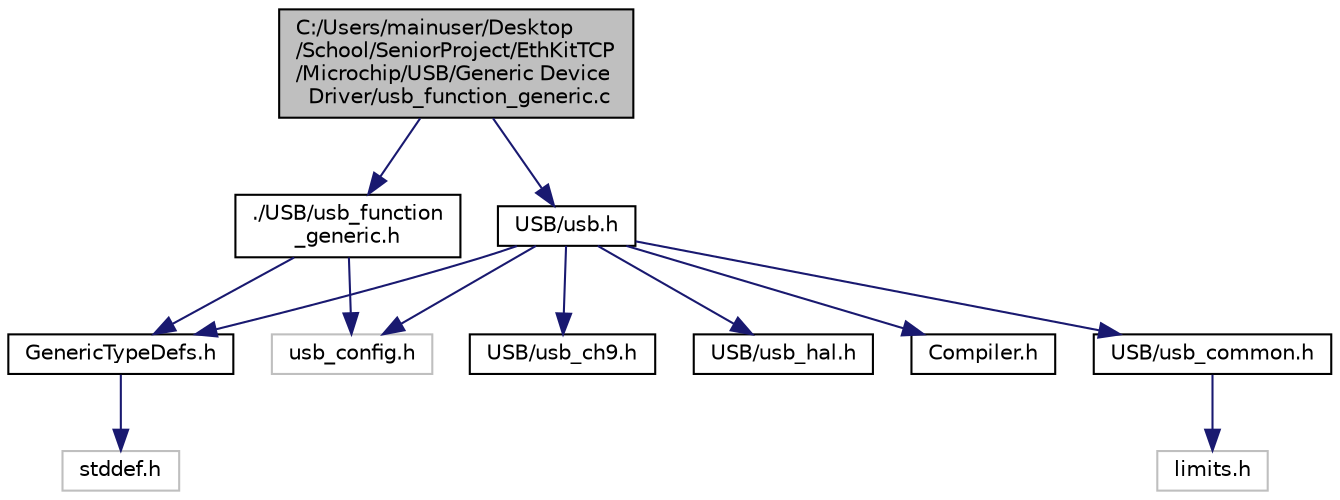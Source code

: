 digraph "C:/Users/mainuser/Desktop/School/SeniorProject/EthKitTCP/Microchip/USB/Generic Device Driver/usb_function_generic.c"
{
  edge [fontname="Helvetica",fontsize="10",labelfontname="Helvetica",labelfontsize="10"];
  node [fontname="Helvetica",fontsize="10",shape=record];
  Node1 [label="C:/Users/mainuser/Desktop\l/School/SeniorProject/EthKitTCP\l/Microchip/USB/Generic Device\l Driver/usb_function_generic.c",height=0.2,width=0.4,color="black", fillcolor="grey75", style="filled", fontcolor="black"];
  Node1 -> Node2 [color="midnightblue",fontsize="10",style="solid"];
  Node2 [label="USB/usb.h",height=0.2,width=0.4,color="black", fillcolor="white", style="filled",URL="$usb_8h.html"];
  Node2 -> Node3 [color="midnightblue",fontsize="10",style="solid"];
  Node3 [label="GenericTypeDefs.h",height=0.2,width=0.4,color="black", fillcolor="white", style="filled",URL="$_generic_type_defs_8h.html"];
  Node3 -> Node4 [color="midnightblue",fontsize="10",style="solid"];
  Node4 [label="stddef.h",height=0.2,width=0.4,color="grey75", fillcolor="white", style="filled"];
  Node2 -> Node5 [color="midnightblue",fontsize="10",style="solid"];
  Node5 [label="Compiler.h",height=0.2,width=0.4,color="black", fillcolor="white", style="filled",URL="$_compiler_8h.html"];
  Node2 -> Node6 [color="midnightblue",fontsize="10",style="solid"];
  Node6 [label="usb_config.h",height=0.2,width=0.4,color="grey75", fillcolor="white", style="filled"];
  Node2 -> Node7 [color="midnightblue",fontsize="10",style="solid"];
  Node7 [label="USB/usb_common.h",height=0.2,width=0.4,color="black", fillcolor="white", style="filled",URL="$usb__common_8h.html"];
  Node7 -> Node8 [color="midnightblue",fontsize="10",style="solid"];
  Node8 [label="limits.h",height=0.2,width=0.4,color="grey75", fillcolor="white", style="filled"];
  Node2 -> Node9 [color="midnightblue",fontsize="10",style="solid"];
  Node9 [label="USB/usb_ch9.h",height=0.2,width=0.4,color="black", fillcolor="white", style="filled",URL="$usb__ch9_8h.html"];
  Node2 -> Node10 [color="midnightblue",fontsize="10",style="solid"];
  Node10 [label="USB/usb_hal.h",height=0.2,width=0.4,color="black", fillcolor="white", style="filled",URL="$usb__hal_8h.html"];
  Node1 -> Node11 [color="midnightblue",fontsize="10",style="solid"];
  Node11 [label="./USB/usb_function\l_generic.h",height=0.2,width=0.4,color="black", fillcolor="white", style="filled",URL="$usb__function__generic_8h.html"];
  Node11 -> Node3 [color="midnightblue",fontsize="10",style="solid"];
  Node11 -> Node6 [color="midnightblue",fontsize="10",style="solid"];
}
